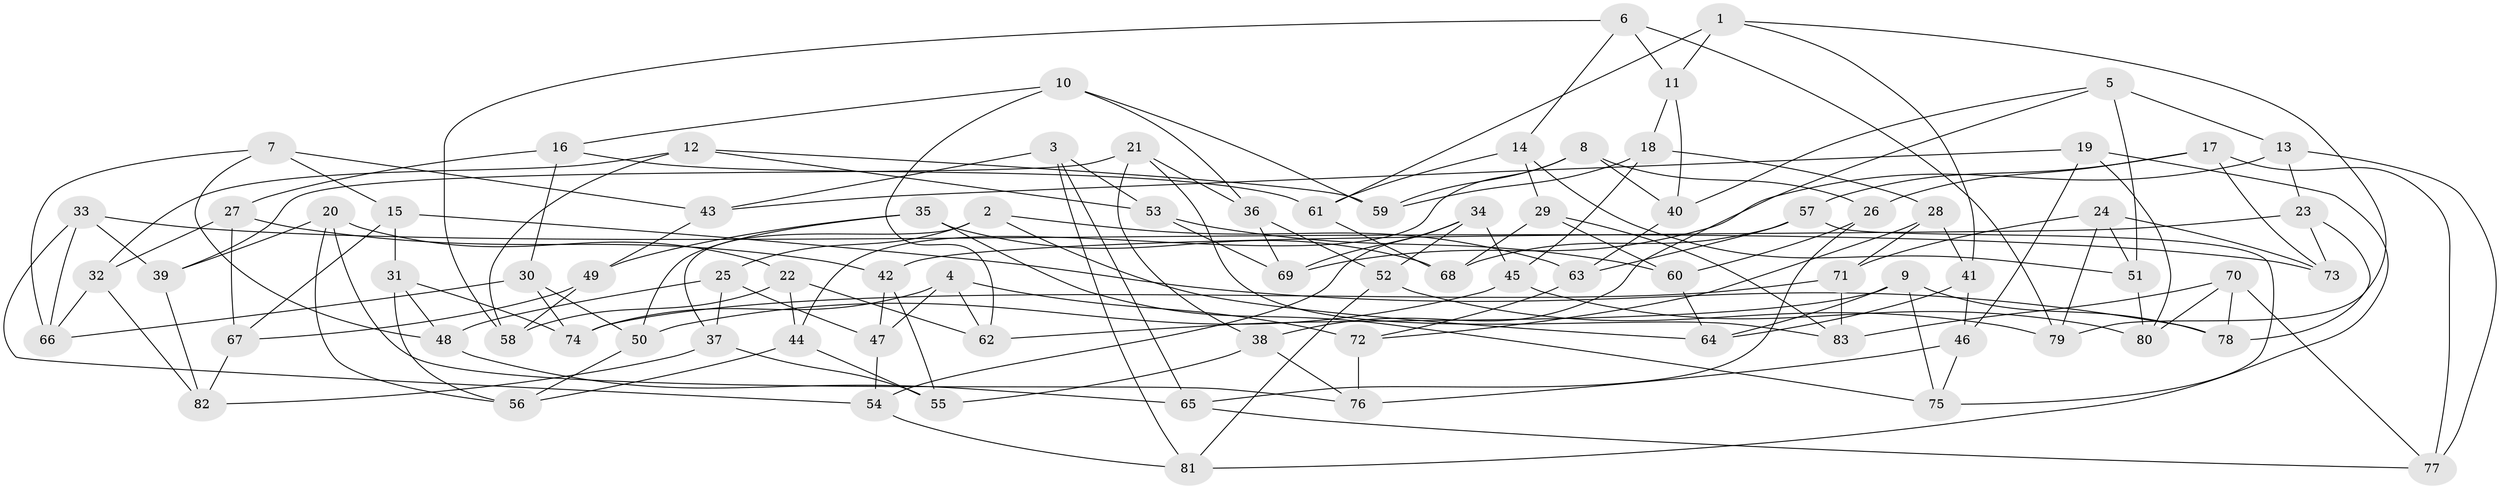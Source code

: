 // Generated by graph-tools (version 1.1) at 2025/56/03/09/25 04:56:58]
// undirected, 83 vertices, 166 edges
graph export_dot {
graph [start="1"]
  node [color=gray90,style=filled];
  1;
  2;
  3;
  4;
  5;
  6;
  7;
  8;
  9;
  10;
  11;
  12;
  13;
  14;
  15;
  16;
  17;
  18;
  19;
  20;
  21;
  22;
  23;
  24;
  25;
  26;
  27;
  28;
  29;
  30;
  31;
  32;
  33;
  34;
  35;
  36;
  37;
  38;
  39;
  40;
  41;
  42;
  43;
  44;
  45;
  46;
  47;
  48;
  49;
  50;
  51;
  52;
  53;
  54;
  55;
  56;
  57;
  58;
  59;
  60;
  61;
  62;
  63;
  64;
  65;
  66;
  67;
  68;
  69;
  70;
  71;
  72;
  73;
  74;
  75;
  76;
  77;
  78;
  79;
  80;
  81;
  82;
  83;
  1 -- 41;
  1 -- 79;
  1 -- 61;
  1 -- 11;
  2 -- 25;
  2 -- 37;
  2 -- 63;
  2 -- 64;
  3 -- 43;
  3 -- 81;
  3 -- 65;
  3 -- 53;
  4 -- 74;
  4 -- 47;
  4 -- 62;
  4 -- 72;
  5 -- 40;
  5 -- 38;
  5 -- 51;
  5 -- 13;
  6 -- 11;
  6 -- 79;
  6 -- 14;
  6 -- 58;
  7 -- 15;
  7 -- 66;
  7 -- 43;
  7 -- 48;
  8 -- 44;
  8 -- 59;
  8 -- 40;
  8 -- 26;
  9 -- 75;
  9 -- 62;
  9 -- 64;
  9 -- 78;
  10 -- 16;
  10 -- 36;
  10 -- 59;
  10 -- 62;
  11 -- 18;
  11 -- 40;
  12 -- 53;
  12 -- 32;
  12 -- 59;
  12 -- 58;
  13 -- 23;
  13 -- 77;
  13 -- 69;
  14 -- 51;
  14 -- 29;
  14 -- 61;
  15 -- 31;
  15 -- 78;
  15 -- 67;
  16 -- 61;
  16 -- 30;
  16 -- 27;
  17 -- 77;
  17 -- 57;
  17 -- 26;
  17 -- 73;
  18 -- 28;
  18 -- 45;
  18 -- 59;
  19 -- 81;
  19 -- 80;
  19 -- 43;
  19 -- 46;
  20 -- 39;
  20 -- 56;
  20 -- 76;
  20 -- 22;
  21 -- 38;
  21 -- 36;
  21 -- 83;
  21 -- 39;
  22 -- 58;
  22 -- 44;
  22 -- 62;
  23 -- 73;
  23 -- 42;
  23 -- 78;
  24 -- 79;
  24 -- 51;
  24 -- 71;
  24 -- 73;
  25 -- 48;
  25 -- 37;
  25 -- 47;
  26 -- 60;
  26 -- 65;
  27 -- 67;
  27 -- 42;
  27 -- 32;
  28 -- 71;
  28 -- 72;
  28 -- 41;
  29 -- 60;
  29 -- 83;
  29 -- 68;
  30 -- 66;
  30 -- 74;
  30 -- 50;
  31 -- 48;
  31 -- 56;
  31 -- 74;
  32 -- 66;
  32 -- 82;
  33 -- 54;
  33 -- 66;
  33 -- 39;
  33 -- 73;
  34 -- 52;
  34 -- 45;
  34 -- 69;
  34 -- 54;
  35 -- 75;
  35 -- 68;
  35 -- 49;
  35 -- 50;
  36 -- 69;
  36 -- 52;
  37 -- 55;
  37 -- 82;
  38 -- 76;
  38 -- 55;
  39 -- 82;
  40 -- 63;
  41 -- 64;
  41 -- 46;
  42 -- 47;
  42 -- 55;
  43 -- 49;
  44 -- 56;
  44 -- 55;
  45 -- 80;
  45 -- 50;
  46 -- 76;
  46 -- 75;
  47 -- 54;
  48 -- 65;
  49 -- 67;
  49 -- 58;
  50 -- 56;
  51 -- 80;
  52 -- 81;
  52 -- 79;
  53 -- 60;
  53 -- 69;
  54 -- 81;
  57 -- 63;
  57 -- 68;
  57 -- 75;
  60 -- 64;
  61 -- 68;
  63 -- 72;
  65 -- 77;
  67 -- 82;
  70 -- 80;
  70 -- 83;
  70 -- 78;
  70 -- 77;
  71 -- 83;
  71 -- 74;
  72 -- 76;
}
